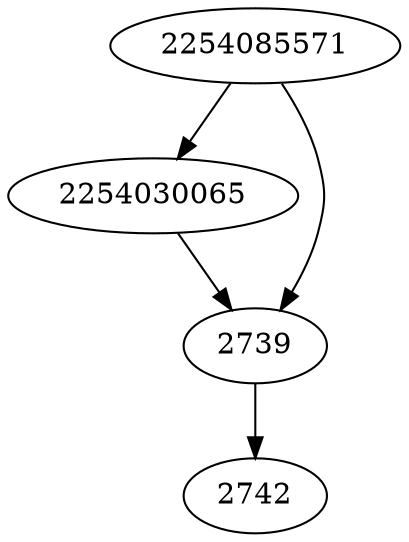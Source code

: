 strict digraph  {
2254030065;
2254085571;
2739;
2742;
2254030065 -> 2739;
2254085571 -> 2254030065;
2254085571 -> 2739;
2739 -> 2742;
}
